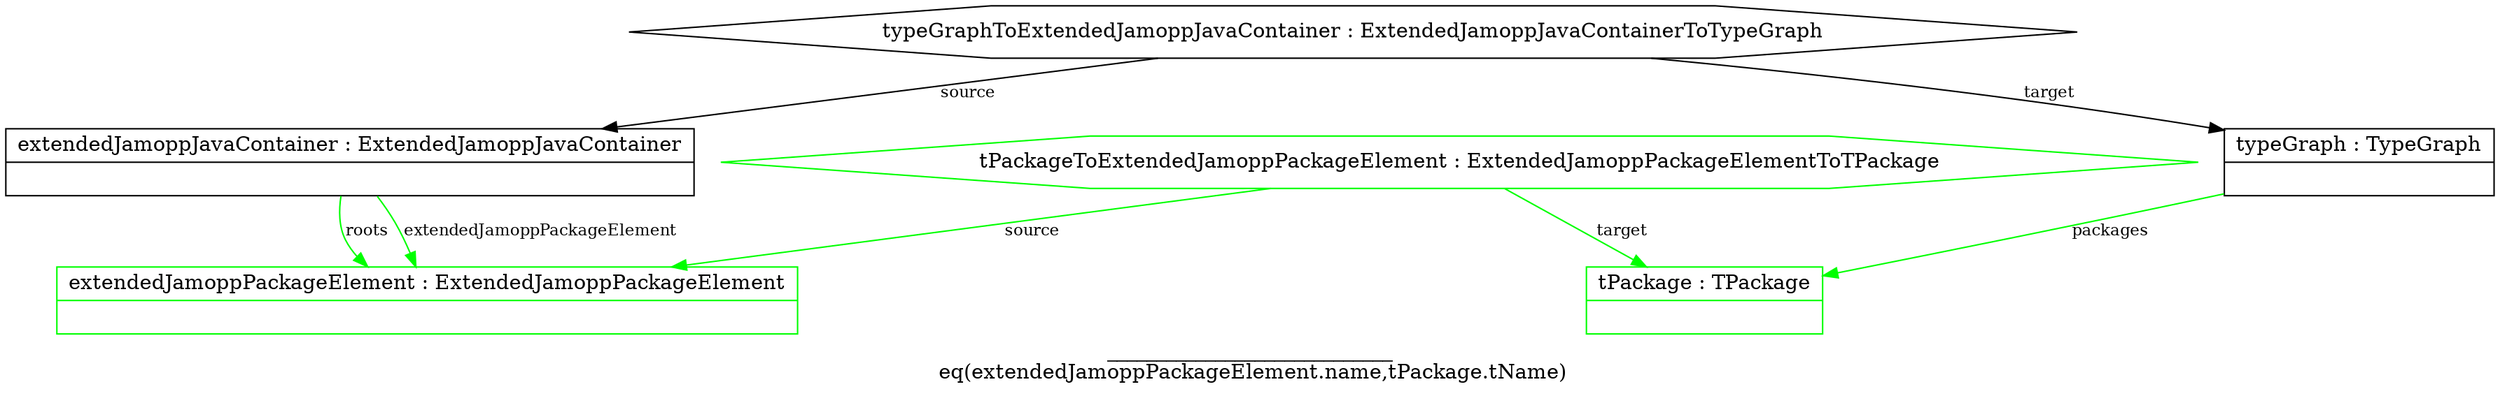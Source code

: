 digraph "PackageRoot" {
	label="_____________________________\n eq(extendedJamoppPackageElement.name,tPackage.tName)";

	subgraph "Correspondence Domain" {
	          "typeGraphToExtendedJamoppJavaContainer : ExtendedJamoppJavaContainerToTypeGraph" [shape=hexagon, color=black];
	          "tPackageToExtendedJamoppPackageElement : ExtendedJamoppPackageElementToTPackage" [shape=hexagon, color=green];

	          "tPackageToExtendedJamoppPackageElement : ExtendedJamoppPackageElementToTPackage" -> "tPackage : TPackage" [color=green, label="target", fontsize=11];
	          "tPackageToExtendedJamoppPackageElement : ExtendedJamoppPackageElementToTPackage" -> "extendedJamoppPackageElement : ExtendedJamoppPackageElement" [color=green, label="source", fontsize=11];
	          "typeGraphToExtendedJamoppJavaContainer : ExtendedJamoppJavaContainerToTypeGraph" -> "extendedJamoppJavaContainer : ExtendedJamoppJavaContainer" [color=black, label="source", fontsize=11];
	          "typeGraphToExtendedJamoppJavaContainer : ExtendedJamoppJavaContainerToTypeGraph" -> "typeGraph : TypeGraph" [color=black, label="target", fontsize=11];
	}
	subgraph "Source Domain" {
	          "extendedJamoppPackageElement : ExtendedJamoppPackageElement" [shape=record, color=green, label="{extendedJamoppPackageElement : ExtendedJamoppPackageElement | }"];
	          "extendedJamoppJavaContainer : ExtendedJamoppJavaContainer" [shape=record, color=black, label="{extendedJamoppJavaContainer : ExtendedJamoppJavaContainer | }"];

	          "extendedJamoppJavaContainer : ExtendedJamoppJavaContainer" -> "extendedJamoppPackageElement : ExtendedJamoppPackageElement" [color=green, label="extendedJamoppPackageElement", fontsize=11];
	          "extendedJamoppJavaContainer : ExtendedJamoppJavaContainer" -> "extendedJamoppPackageElement : ExtendedJamoppPackageElement" [color=green, label="roots", fontsize=11];
	}
	subgraph "Target Domain" {
	          "typeGraph : TypeGraph" [shape=record, color=black, label="{typeGraph : TypeGraph | }"];
	          "tPackage : TPackage" [shape=record, color=green, label="{tPackage : TPackage | }"];

	          "typeGraph : TypeGraph" -> "tPackage : TPackage" [color=green, label="packages", fontsize=11];
	}
}